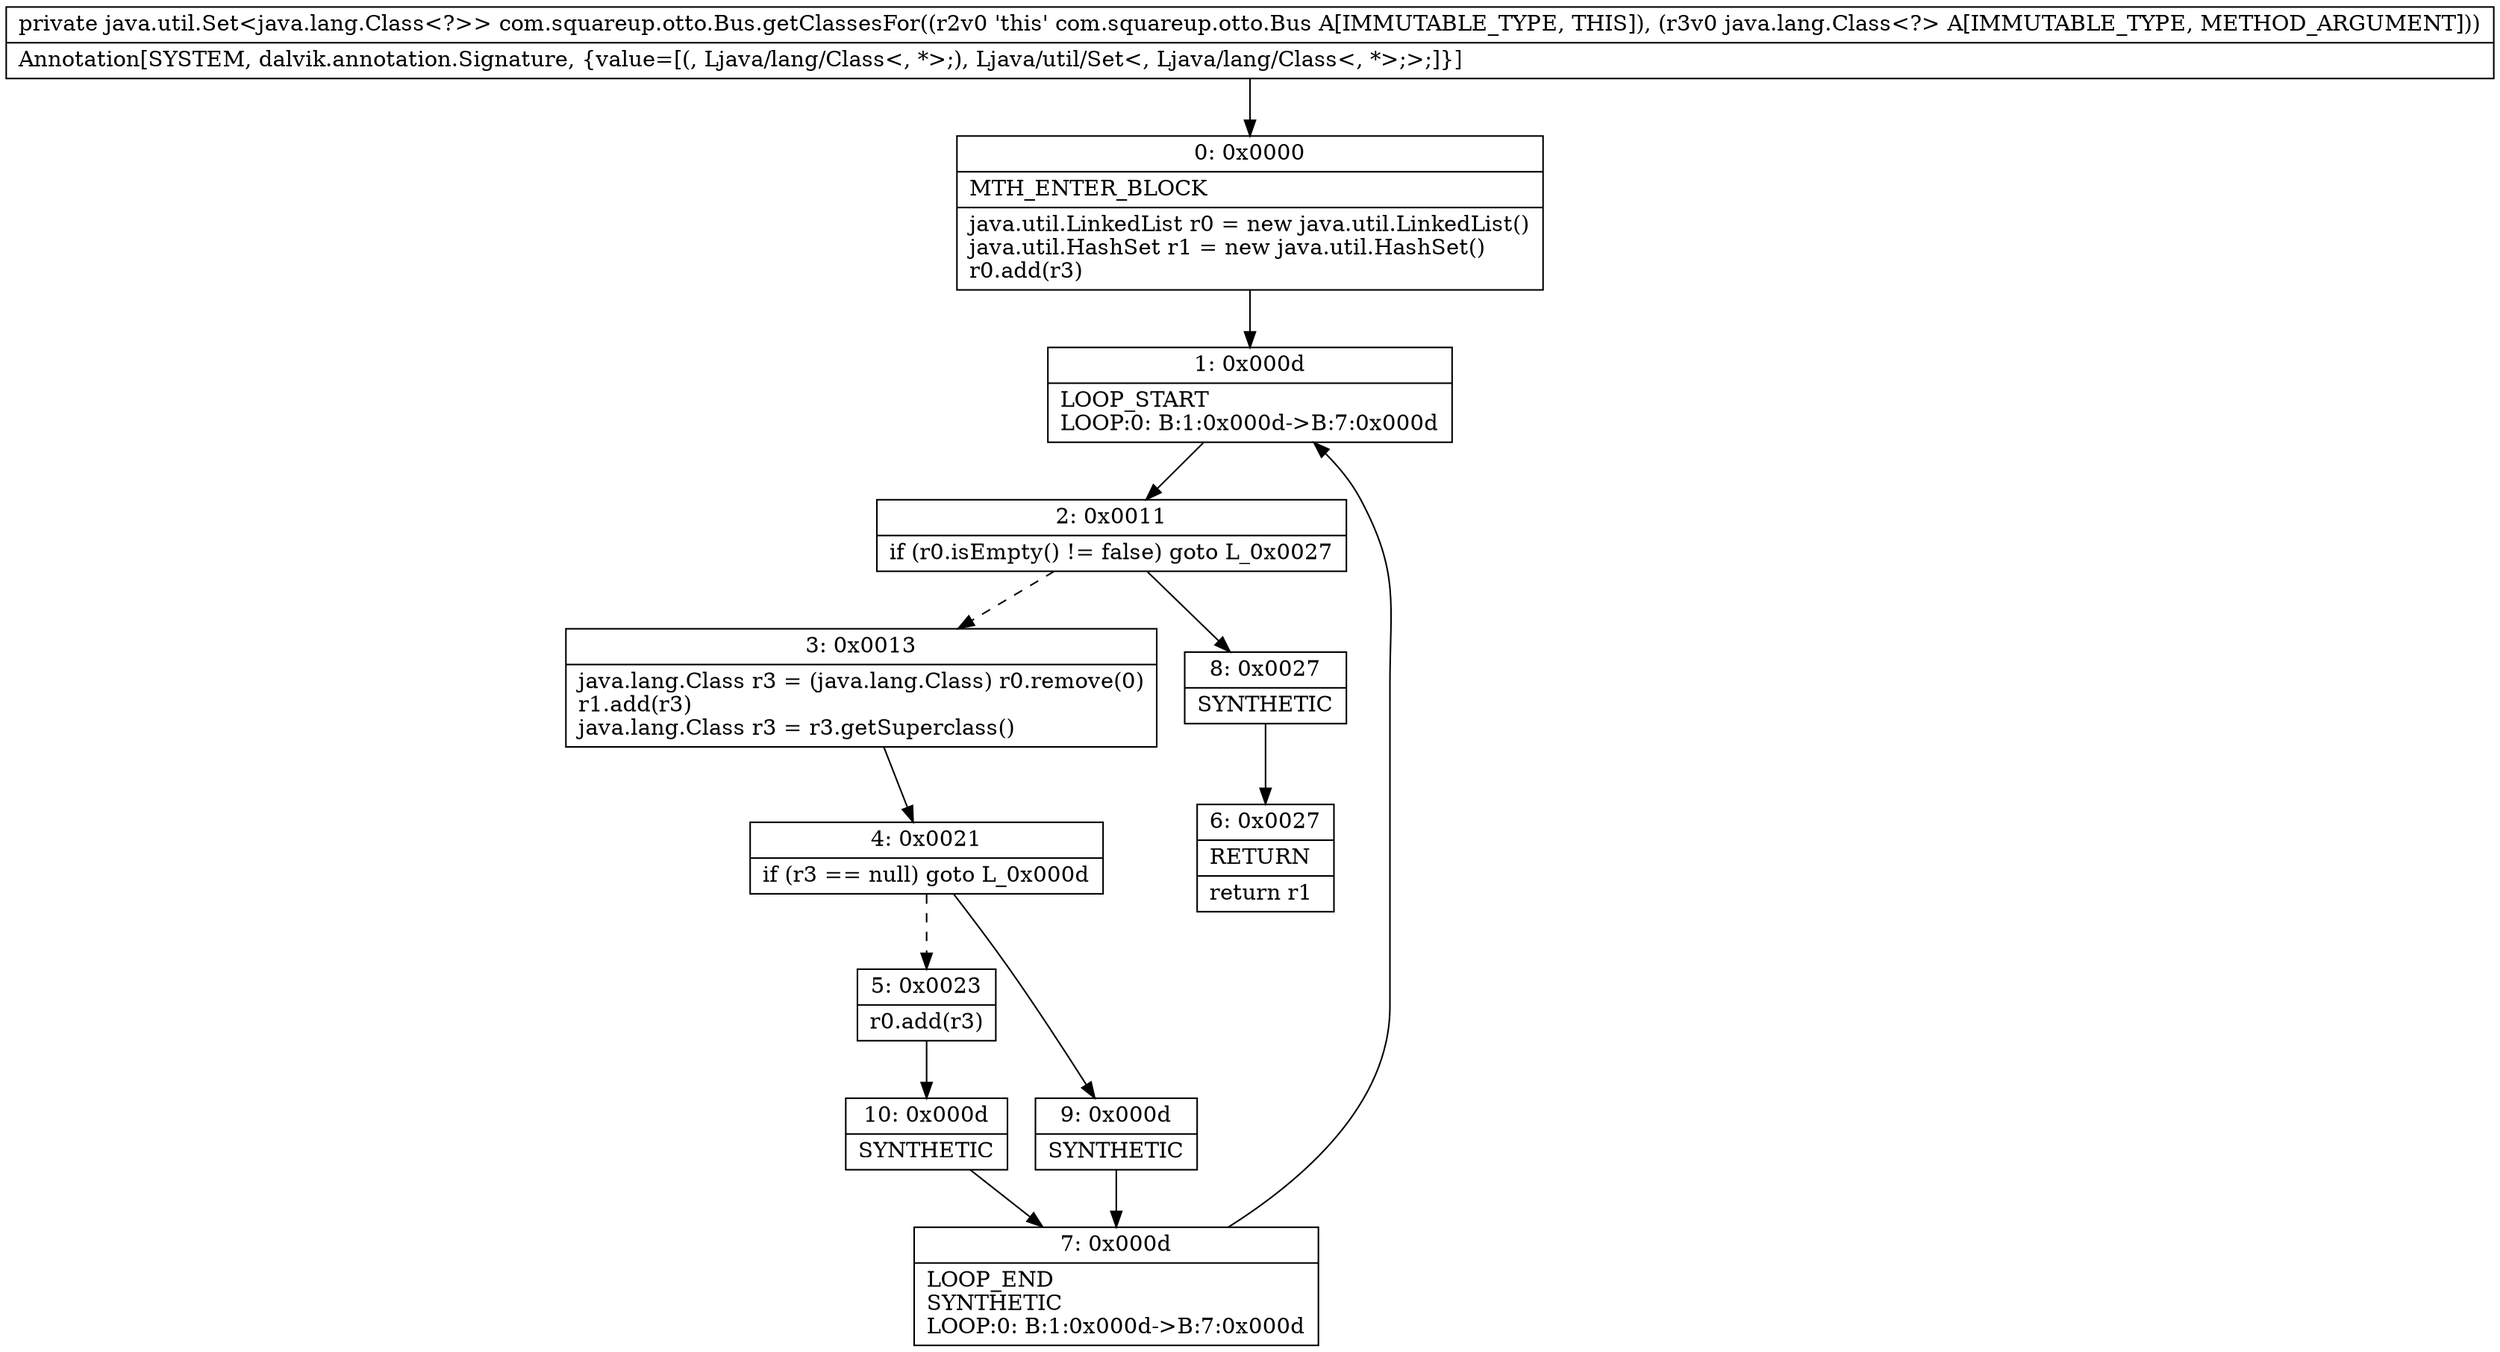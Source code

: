 digraph "CFG forcom.squareup.otto.Bus.getClassesFor(Ljava\/lang\/Class;)Ljava\/util\/Set;" {
Node_0 [shape=record,label="{0\:\ 0x0000|MTH_ENTER_BLOCK\l|java.util.LinkedList r0 = new java.util.LinkedList()\ljava.util.HashSet r1 = new java.util.HashSet()\lr0.add(r3)\l}"];
Node_1 [shape=record,label="{1\:\ 0x000d|LOOP_START\lLOOP:0: B:1:0x000d\-\>B:7:0x000d\l}"];
Node_2 [shape=record,label="{2\:\ 0x0011|if (r0.isEmpty() != false) goto L_0x0027\l}"];
Node_3 [shape=record,label="{3\:\ 0x0013|java.lang.Class r3 = (java.lang.Class) r0.remove(0)\lr1.add(r3)\ljava.lang.Class r3 = r3.getSuperclass()\l}"];
Node_4 [shape=record,label="{4\:\ 0x0021|if (r3 == null) goto L_0x000d\l}"];
Node_5 [shape=record,label="{5\:\ 0x0023|r0.add(r3)\l}"];
Node_6 [shape=record,label="{6\:\ 0x0027|RETURN\l|return r1\l}"];
Node_7 [shape=record,label="{7\:\ 0x000d|LOOP_END\lSYNTHETIC\lLOOP:0: B:1:0x000d\-\>B:7:0x000d\l}"];
Node_8 [shape=record,label="{8\:\ 0x0027|SYNTHETIC\l}"];
Node_9 [shape=record,label="{9\:\ 0x000d|SYNTHETIC\l}"];
Node_10 [shape=record,label="{10\:\ 0x000d|SYNTHETIC\l}"];
MethodNode[shape=record,label="{private java.util.Set\<java.lang.Class\<?\>\> com.squareup.otto.Bus.getClassesFor((r2v0 'this' com.squareup.otto.Bus A[IMMUTABLE_TYPE, THIS]), (r3v0 java.lang.Class\<?\> A[IMMUTABLE_TYPE, METHOD_ARGUMENT]))  | Annotation[SYSTEM, dalvik.annotation.Signature, \{value=[(, Ljava\/lang\/Class\<, *\>;), Ljava\/util\/Set\<, Ljava\/lang\/Class\<, *\>;\>;]\}]\l}"];
MethodNode -> Node_0;
Node_0 -> Node_1;
Node_1 -> Node_2;
Node_2 -> Node_3[style=dashed];
Node_2 -> Node_8;
Node_3 -> Node_4;
Node_4 -> Node_5[style=dashed];
Node_4 -> Node_9;
Node_5 -> Node_10;
Node_7 -> Node_1;
Node_8 -> Node_6;
Node_9 -> Node_7;
Node_10 -> Node_7;
}


